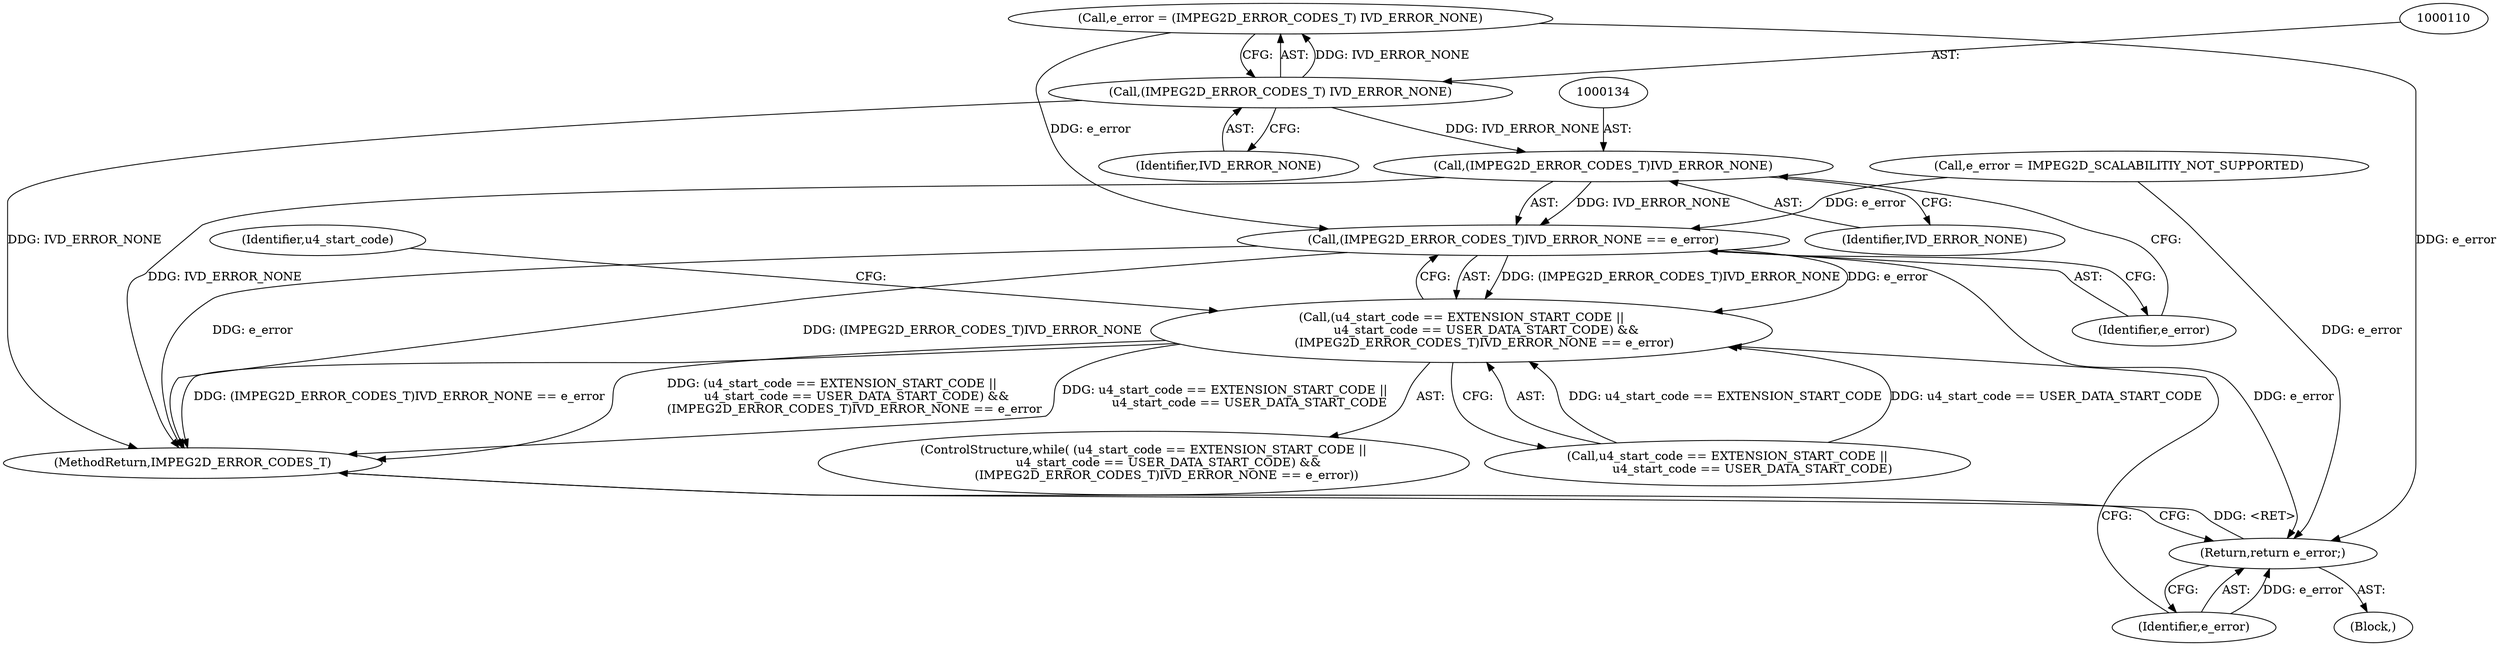 digraph "1_Android_ffab15eb80630dc799eb410855c93525b75233c3_4@del" {
"1000133" [label="(Call,(IMPEG2D_ERROR_CODES_T)IVD_ERROR_NONE)"];
"1000109" [label="(Call,(IMPEG2D_ERROR_CODES_T) IVD_ERROR_NONE)"];
"1000132" [label="(Call,(IMPEG2D_ERROR_CODES_T)IVD_ERROR_NONE == e_error)"];
"1000124" [label="(Call,(u4_start_code == EXTENSION_START_CODE ||\n             u4_start_code == USER_DATA_START_CODE) &&\n            (IMPEG2D_ERROR_CODES_T)IVD_ERROR_NONE == e_error)"];
"1000179" [label="(Return,return e_error;)"];
"1000181" [label="(MethodReturn,IMPEG2D_ERROR_CODES_T)"];
"1000125" [label="(Call,u4_start_code == EXTENSION_START_CODE ||\n             u4_start_code == USER_DATA_START_CODE)"];
"1000124" [label="(Call,(u4_start_code == EXTENSION_START_CODE ||\n             u4_start_code == USER_DATA_START_CODE) &&\n            (IMPEG2D_ERROR_CODES_T)IVD_ERROR_NONE == e_error)"];
"1000132" [label="(Call,(IMPEG2D_ERROR_CODES_T)IVD_ERROR_NONE == e_error)"];
"1000107" [label="(Call,e_error = (IMPEG2D_ERROR_CODES_T) IVD_ERROR_NONE)"];
"1000163" [label="(Call,e_error = IMPEG2D_SCALABILITIY_NOT_SUPPORTED)"];
"1000133" [label="(Call,(IMPEG2D_ERROR_CODES_T)IVD_ERROR_NONE)"];
"1000136" [label="(Identifier,e_error)"];
"1000123" [label="(ControlStructure,while( (u4_start_code == EXTENSION_START_CODE ||\n             u4_start_code == USER_DATA_START_CODE) &&\n            (IMPEG2D_ERROR_CODES_T)IVD_ERROR_NONE == e_error))"];
"1000111" [label="(Identifier,IVD_ERROR_NONE)"];
"1000179" [label="(Return,return e_error;)"];
"1000180" [label="(Identifier,e_error)"];
"1000103" [label="(Block,)"];
"1000109" [label="(Call,(IMPEG2D_ERROR_CODES_T) IVD_ERROR_NONE)"];
"1000140" [label="(Identifier,u4_start_code)"];
"1000135" [label="(Identifier,IVD_ERROR_NONE)"];
"1000133" -> "1000132"  [label="AST: "];
"1000133" -> "1000135"  [label="CFG: "];
"1000134" -> "1000133"  [label="AST: "];
"1000135" -> "1000133"  [label="AST: "];
"1000136" -> "1000133"  [label="CFG: "];
"1000133" -> "1000181"  [label="DDG: IVD_ERROR_NONE"];
"1000133" -> "1000132"  [label="DDG: IVD_ERROR_NONE"];
"1000109" -> "1000133"  [label="DDG: IVD_ERROR_NONE"];
"1000109" -> "1000107"  [label="AST: "];
"1000109" -> "1000111"  [label="CFG: "];
"1000110" -> "1000109"  [label="AST: "];
"1000111" -> "1000109"  [label="AST: "];
"1000107" -> "1000109"  [label="CFG: "];
"1000109" -> "1000181"  [label="DDG: IVD_ERROR_NONE"];
"1000109" -> "1000107"  [label="DDG: IVD_ERROR_NONE"];
"1000132" -> "1000124"  [label="AST: "];
"1000132" -> "1000136"  [label="CFG: "];
"1000136" -> "1000132"  [label="AST: "];
"1000124" -> "1000132"  [label="CFG: "];
"1000132" -> "1000181"  [label="DDG: (IMPEG2D_ERROR_CODES_T)IVD_ERROR_NONE"];
"1000132" -> "1000181"  [label="DDG: e_error"];
"1000132" -> "1000124"  [label="DDG: (IMPEG2D_ERROR_CODES_T)IVD_ERROR_NONE"];
"1000132" -> "1000124"  [label="DDG: e_error"];
"1000163" -> "1000132"  [label="DDG: e_error"];
"1000107" -> "1000132"  [label="DDG: e_error"];
"1000132" -> "1000179"  [label="DDG: e_error"];
"1000124" -> "1000123"  [label="AST: "];
"1000124" -> "1000125"  [label="CFG: "];
"1000125" -> "1000124"  [label="AST: "];
"1000140" -> "1000124"  [label="CFG: "];
"1000180" -> "1000124"  [label="CFG: "];
"1000124" -> "1000181"  [label="DDG: u4_start_code == EXTENSION_START_CODE ||\n             u4_start_code == USER_DATA_START_CODE"];
"1000124" -> "1000181"  [label="DDG: (IMPEG2D_ERROR_CODES_T)IVD_ERROR_NONE == e_error"];
"1000124" -> "1000181"  [label="DDG: (u4_start_code == EXTENSION_START_CODE ||\n             u4_start_code == USER_DATA_START_CODE) &&\n            (IMPEG2D_ERROR_CODES_T)IVD_ERROR_NONE == e_error"];
"1000125" -> "1000124"  [label="DDG: u4_start_code == EXTENSION_START_CODE"];
"1000125" -> "1000124"  [label="DDG: u4_start_code == USER_DATA_START_CODE"];
"1000179" -> "1000103"  [label="AST: "];
"1000179" -> "1000180"  [label="CFG: "];
"1000180" -> "1000179"  [label="AST: "];
"1000181" -> "1000179"  [label="CFG: "];
"1000179" -> "1000181"  [label="DDG: <RET>"];
"1000180" -> "1000179"  [label="DDG: e_error"];
"1000163" -> "1000179"  [label="DDG: e_error"];
"1000107" -> "1000179"  [label="DDG: e_error"];
}
